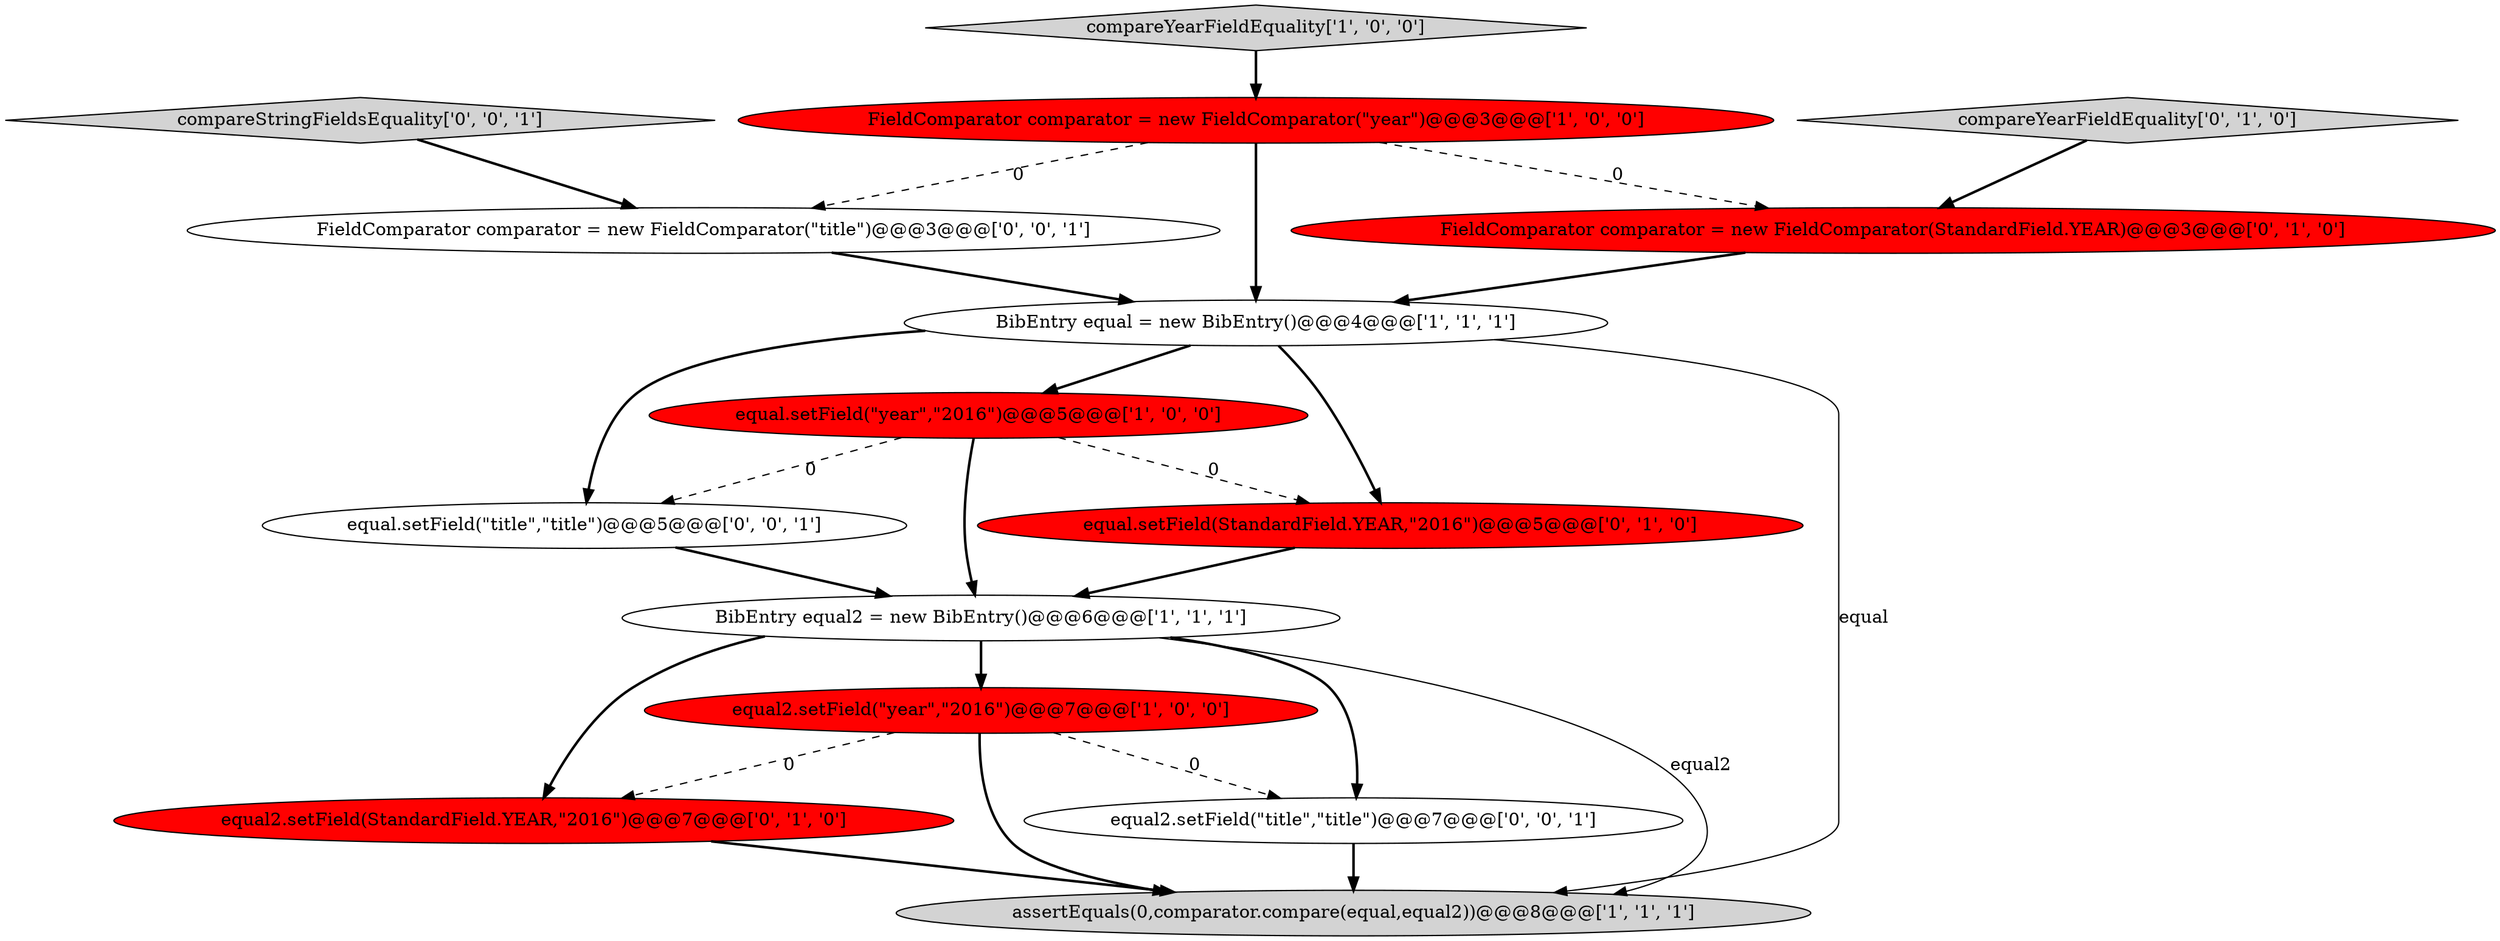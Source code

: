 digraph {
9 [style = filled, label = "equal2.setField(StandardField.YEAR,\"2016\")@@@7@@@['0', '1', '0']", fillcolor = red, shape = ellipse image = "AAA1AAABBB2BBB"];
4 [style = filled, label = "equal.setField(\"year\",\"2016\")@@@5@@@['1', '0', '0']", fillcolor = red, shape = ellipse image = "AAA1AAABBB1BBB"];
11 [style = filled, label = "FieldComparator comparator = new FieldComparator(\"title\")@@@3@@@['0', '0', '1']", fillcolor = white, shape = ellipse image = "AAA0AAABBB3BBB"];
2 [style = filled, label = "assertEquals(0,comparator.compare(equal,equal2))@@@8@@@['1', '1', '1']", fillcolor = lightgray, shape = ellipse image = "AAA0AAABBB1BBB"];
7 [style = filled, label = "FieldComparator comparator = new FieldComparator(StandardField.YEAR)@@@3@@@['0', '1', '0']", fillcolor = red, shape = ellipse image = "AAA1AAABBB2BBB"];
10 [style = filled, label = "equal.setField(StandardField.YEAR,\"2016\")@@@5@@@['0', '1', '0']", fillcolor = red, shape = ellipse image = "AAA1AAABBB2BBB"];
12 [style = filled, label = "compareStringFieldsEquality['0', '0', '1']", fillcolor = lightgray, shape = diamond image = "AAA0AAABBB3BBB"];
6 [style = filled, label = "BibEntry equal = new BibEntry()@@@4@@@['1', '1', '1']", fillcolor = white, shape = ellipse image = "AAA0AAABBB1BBB"];
8 [style = filled, label = "compareYearFieldEquality['0', '1', '0']", fillcolor = lightgray, shape = diamond image = "AAA0AAABBB2BBB"];
0 [style = filled, label = "FieldComparator comparator = new FieldComparator(\"year\")@@@3@@@['1', '0', '0']", fillcolor = red, shape = ellipse image = "AAA1AAABBB1BBB"];
14 [style = filled, label = "equal.setField(\"title\",\"title\")@@@5@@@['0', '0', '1']", fillcolor = white, shape = ellipse image = "AAA0AAABBB3BBB"];
13 [style = filled, label = "equal2.setField(\"title\",\"title\")@@@7@@@['0', '0', '1']", fillcolor = white, shape = ellipse image = "AAA0AAABBB3BBB"];
3 [style = filled, label = "BibEntry equal2 = new BibEntry()@@@6@@@['1', '1', '1']", fillcolor = white, shape = ellipse image = "AAA0AAABBB1BBB"];
1 [style = filled, label = "compareYearFieldEquality['1', '0', '0']", fillcolor = lightgray, shape = diamond image = "AAA0AAABBB1BBB"];
5 [style = filled, label = "equal2.setField(\"year\",\"2016\")@@@7@@@['1', '0', '0']", fillcolor = red, shape = ellipse image = "AAA1AAABBB1BBB"];
5->13 [style = dashed, label="0"];
14->3 [style = bold, label=""];
4->3 [style = bold, label=""];
0->6 [style = bold, label=""];
9->2 [style = bold, label=""];
11->6 [style = bold, label=""];
12->11 [style = bold, label=""];
10->3 [style = bold, label=""];
5->9 [style = dashed, label="0"];
0->11 [style = dashed, label="0"];
1->0 [style = bold, label=""];
3->2 [style = solid, label="equal2"];
8->7 [style = bold, label=""];
6->14 [style = bold, label=""];
3->9 [style = bold, label=""];
6->4 [style = bold, label=""];
5->2 [style = bold, label=""];
3->5 [style = bold, label=""];
6->10 [style = bold, label=""];
7->6 [style = bold, label=""];
3->13 [style = bold, label=""];
4->14 [style = dashed, label="0"];
4->10 [style = dashed, label="0"];
0->7 [style = dashed, label="0"];
6->2 [style = solid, label="equal"];
13->2 [style = bold, label=""];
}
